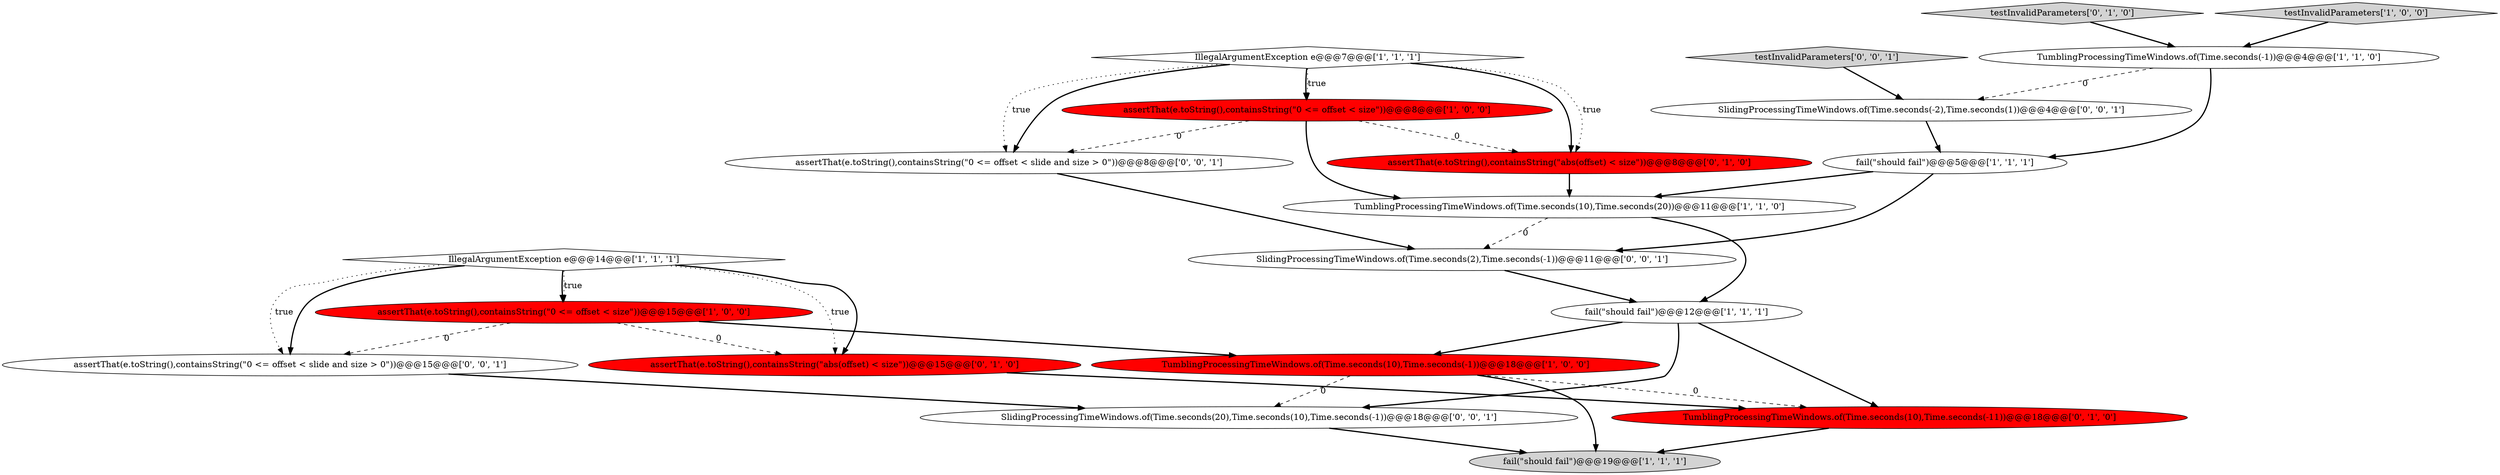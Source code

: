 digraph {
10 [style = filled, label = "fail(\"should fail\")@@@19@@@['1', '1', '1']", fillcolor = lightgray, shape = ellipse image = "AAA0AAABBB1BBB"];
17 [style = filled, label = "assertThat(e.toString(),containsString(\"0 <= offset < slide and size > 0\"))@@@15@@@['0', '0', '1']", fillcolor = white, shape = ellipse image = "AAA0AAABBB3BBB"];
3 [style = filled, label = "IllegalArgumentException e@@@14@@@['1', '1', '1']", fillcolor = white, shape = diamond image = "AAA0AAABBB1BBB"];
12 [style = filled, label = "testInvalidParameters['0', '1', '0']", fillcolor = lightgray, shape = diamond image = "AAA0AAABBB2BBB"];
4 [style = filled, label = "fail(\"should fail\")@@@5@@@['1', '1', '1']", fillcolor = white, shape = ellipse image = "AAA0AAABBB1BBB"];
20 [style = filled, label = "SlidingProcessingTimeWindows.of(Time.seconds(2),Time.seconds(-1))@@@11@@@['0', '0', '1']", fillcolor = white, shape = ellipse image = "AAA0AAABBB3BBB"];
2 [style = filled, label = "IllegalArgumentException e@@@7@@@['1', '1', '1']", fillcolor = white, shape = diamond image = "AAA0AAABBB1BBB"];
13 [style = filled, label = "TumblingProcessingTimeWindows.of(Time.seconds(10),Time.seconds(-11))@@@18@@@['0', '1', '0']", fillcolor = red, shape = ellipse image = "AAA1AAABBB2BBB"];
5 [style = filled, label = "fail(\"should fail\")@@@12@@@['1', '1', '1']", fillcolor = white, shape = ellipse image = "AAA0AAABBB1BBB"];
19 [style = filled, label = "assertThat(e.toString(),containsString(\"0 <= offset < slide and size > 0\"))@@@8@@@['0', '0', '1']", fillcolor = white, shape = ellipse image = "AAA0AAABBB3BBB"];
8 [style = filled, label = "TumblingProcessingTimeWindows.of(Time.seconds(10),Time.seconds(-1))@@@18@@@['1', '0', '0']", fillcolor = red, shape = ellipse image = "AAA1AAABBB1BBB"];
18 [style = filled, label = "SlidingProcessingTimeWindows.of(Time.seconds(-2),Time.seconds(1))@@@4@@@['0', '0', '1']", fillcolor = white, shape = ellipse image = "AAA0AAABBB3BBB"];
15 [style = filled, label = "testInvalidParameters['0', '0', '1']", fillcolor = lightgray, shape = diamond image = "AAA0AAABBB3BBB"];
16 [style = filled, label = "SlidingProcessingTimeWindows.of(Time.seconds(20),Time.seconds(10),Time.seconds(-1))@@@18@@@['0', '0', '1']", fillcolor = white, shape = ellipse image = "AAA0AAABBB3BBB"];
0 [style = filled, label = "TumblingProcessingTimeWindows.of(Time.seconds(10),Time.seconds(20))@@@11@@@['1', '1', '0']", fillcolor = white, shape = ellipse image = "AAA0AAABBB1BBB"];
6 [style = filled, label = "testInvalidParameters['1', '0', '0']", fillcolor = lightgray, shape = diamond image = "AAA0AAABBB1BBB"];
9 [style = filled, label = "assertThat(e.toString(),containsString(\"0 <= offset < size\"))@@@8@@@['1', '0', '0']", fillcolor = red, shape = ellipse image = "AAA1AAABBB1BBB"];
1 [style = filled, label = "assertThat(e.toString(),containsString(\"0 <= offset < size\"))@@@15@@@['1', '0', '0']", fillcolor = red, shape = ellipse image = "AAA1AAABBB1BBB"];
14 [style = filled, label = "assertThat(e.toString(),containsString(\"abs(offset) < size\"))@@@8@@@['0', '1', '0']", fillcolor = red, shape = ellipse image = "AAA1AAABBB2BBB"];
7 [style = filled, label = "TumblingProcessingTimeWindows.of(Time.seconds(-1))@@@4@@@['1', '1', '0']", fillcolor = white, shape = ellipse image = "AAA0AAABBB1BBB"];
11 [style = filled, label = "assertThat(e.toString(),containsString(\"abs(offset) < size\"))@@@15@@@['0', '1', '0']", fillcolor = red, shape = ellipse image = "AAA1AAABBB2BBB"];
3->11 [style = dotted, label="true"];
13->10 [style = bold, label=""];
5->8 [style = bold, label=""];
8->10 [style = bold, label=""];
8->16 [style = dashed, label="0"];
2->19 [style = bold, label=""];
1->8 [style = bold, label=""];
9->0 [style = bold, label=""];
7->18 [style = dashed, label="0"];
3->1 [style = bold, label=""];
16->10 [style = bold, label=""];
19->20 [style = bold, label=""];
3->11 [style = bold, label=""];
2->9 [style = bold, label=""];
7->4 [style = bold, label=""];
0->20 [style = dashed, label="0"];
15->18 [style = bold, label=""];
12->7 [style = bold, label=""];
4->0 [style = bold, label=""];
20->5 [style = bold, label=""];
8->13 [style = dashed, label="0"];
5->16 [style = bold, label=""];
9->19 [style = dashed, label="0"];
1->17 [style = dashed, label="0"];
9->14 [style = dashed, label="0"];
2->9 [style = dotted, label="true"];
18->4 [style = bold, label=""];
14->0 [style = bold, label=""];
1->11 [style = dashed, label="0"];
5->13 [style = bold, label=""];
11->13 [style = bold, label=""];
2->14 [style = bold, label=""];
4->20 [style = bold, label=""];
3->17 [style = bold, label=""];
2->14 [style = dotted, label="true"];
3->17 [style = dotted, label="true"];
6->7 [style = bold, label=""];
3->1 [style = dotted, label="true"];
17->16 [style = bold, label=""];
2->19 [style = dotted, label="true"];
0->5 [style = bold, label=""];
}
